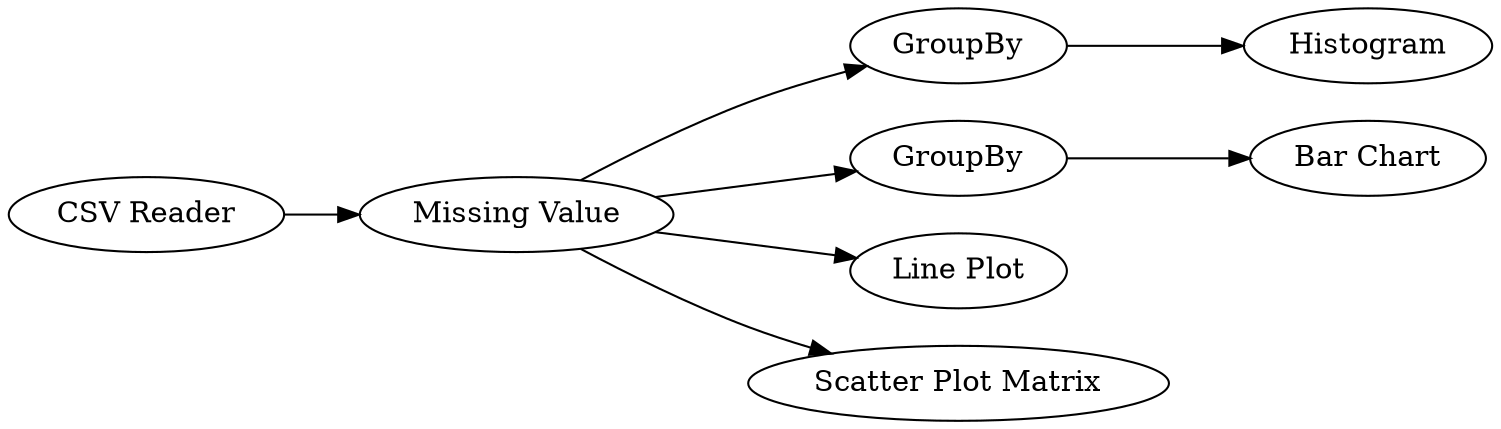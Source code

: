 digraph {
	"44656194579822714_17" [label=GroupBy]
	"44656194579822714_6" [label="CSV Reader"]
	"44656194579822714_14" [label=Histogram]
	"44656194579822714_16" [label=GroupBy]
	"44656194579822714_9" [label="Line Plot"]
	"44656194579822714_8" [label="Missing Value"]
	"44656194579822714_11" [label="Bar Chart"]
	"44656194579822714_12" [label="Scatter Plot Matrix"]
	"44656194579822714_8" -> "44656194579822714_12"
	"44656194579822714_16" -> "44656194579822714_11"
	"44656194579822714_8" -> "44656194579822714_16"
	"44656194579822714_8" -> "44656194579822714_9"
	"44656194579822714_17" -> "44656194579822714_14"
	"44656194579822714_6" -> "44656194579822714_8"
	"44656194579822714_8" -> "44656194579822714_17"
	rankdir=LR
}
